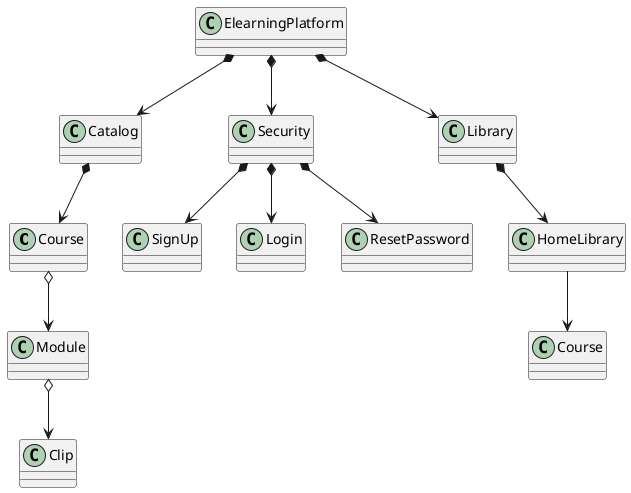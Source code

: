 @startuml
'https://plantuml.com/class-diagram

class "Course" as CourseCatalog {}
class "Module" as ModuleCatalog {}
class "Clip" as ClipCatalog {}

ElearningPlatform *--> Catalog
Catalog *--> CourseCatalog
CourseCatalog o--> ModuleCatalog 
ModuleCatalog o--> ClipCatalog

ElearningPlatform *--> Security
Security *--> SignUp
Security *--> Login
Security *--> ResetPassword

ElearningPlatform *--> Library
Library *--> HomeLibrary
HomeLibrary --> Course

@enduml

